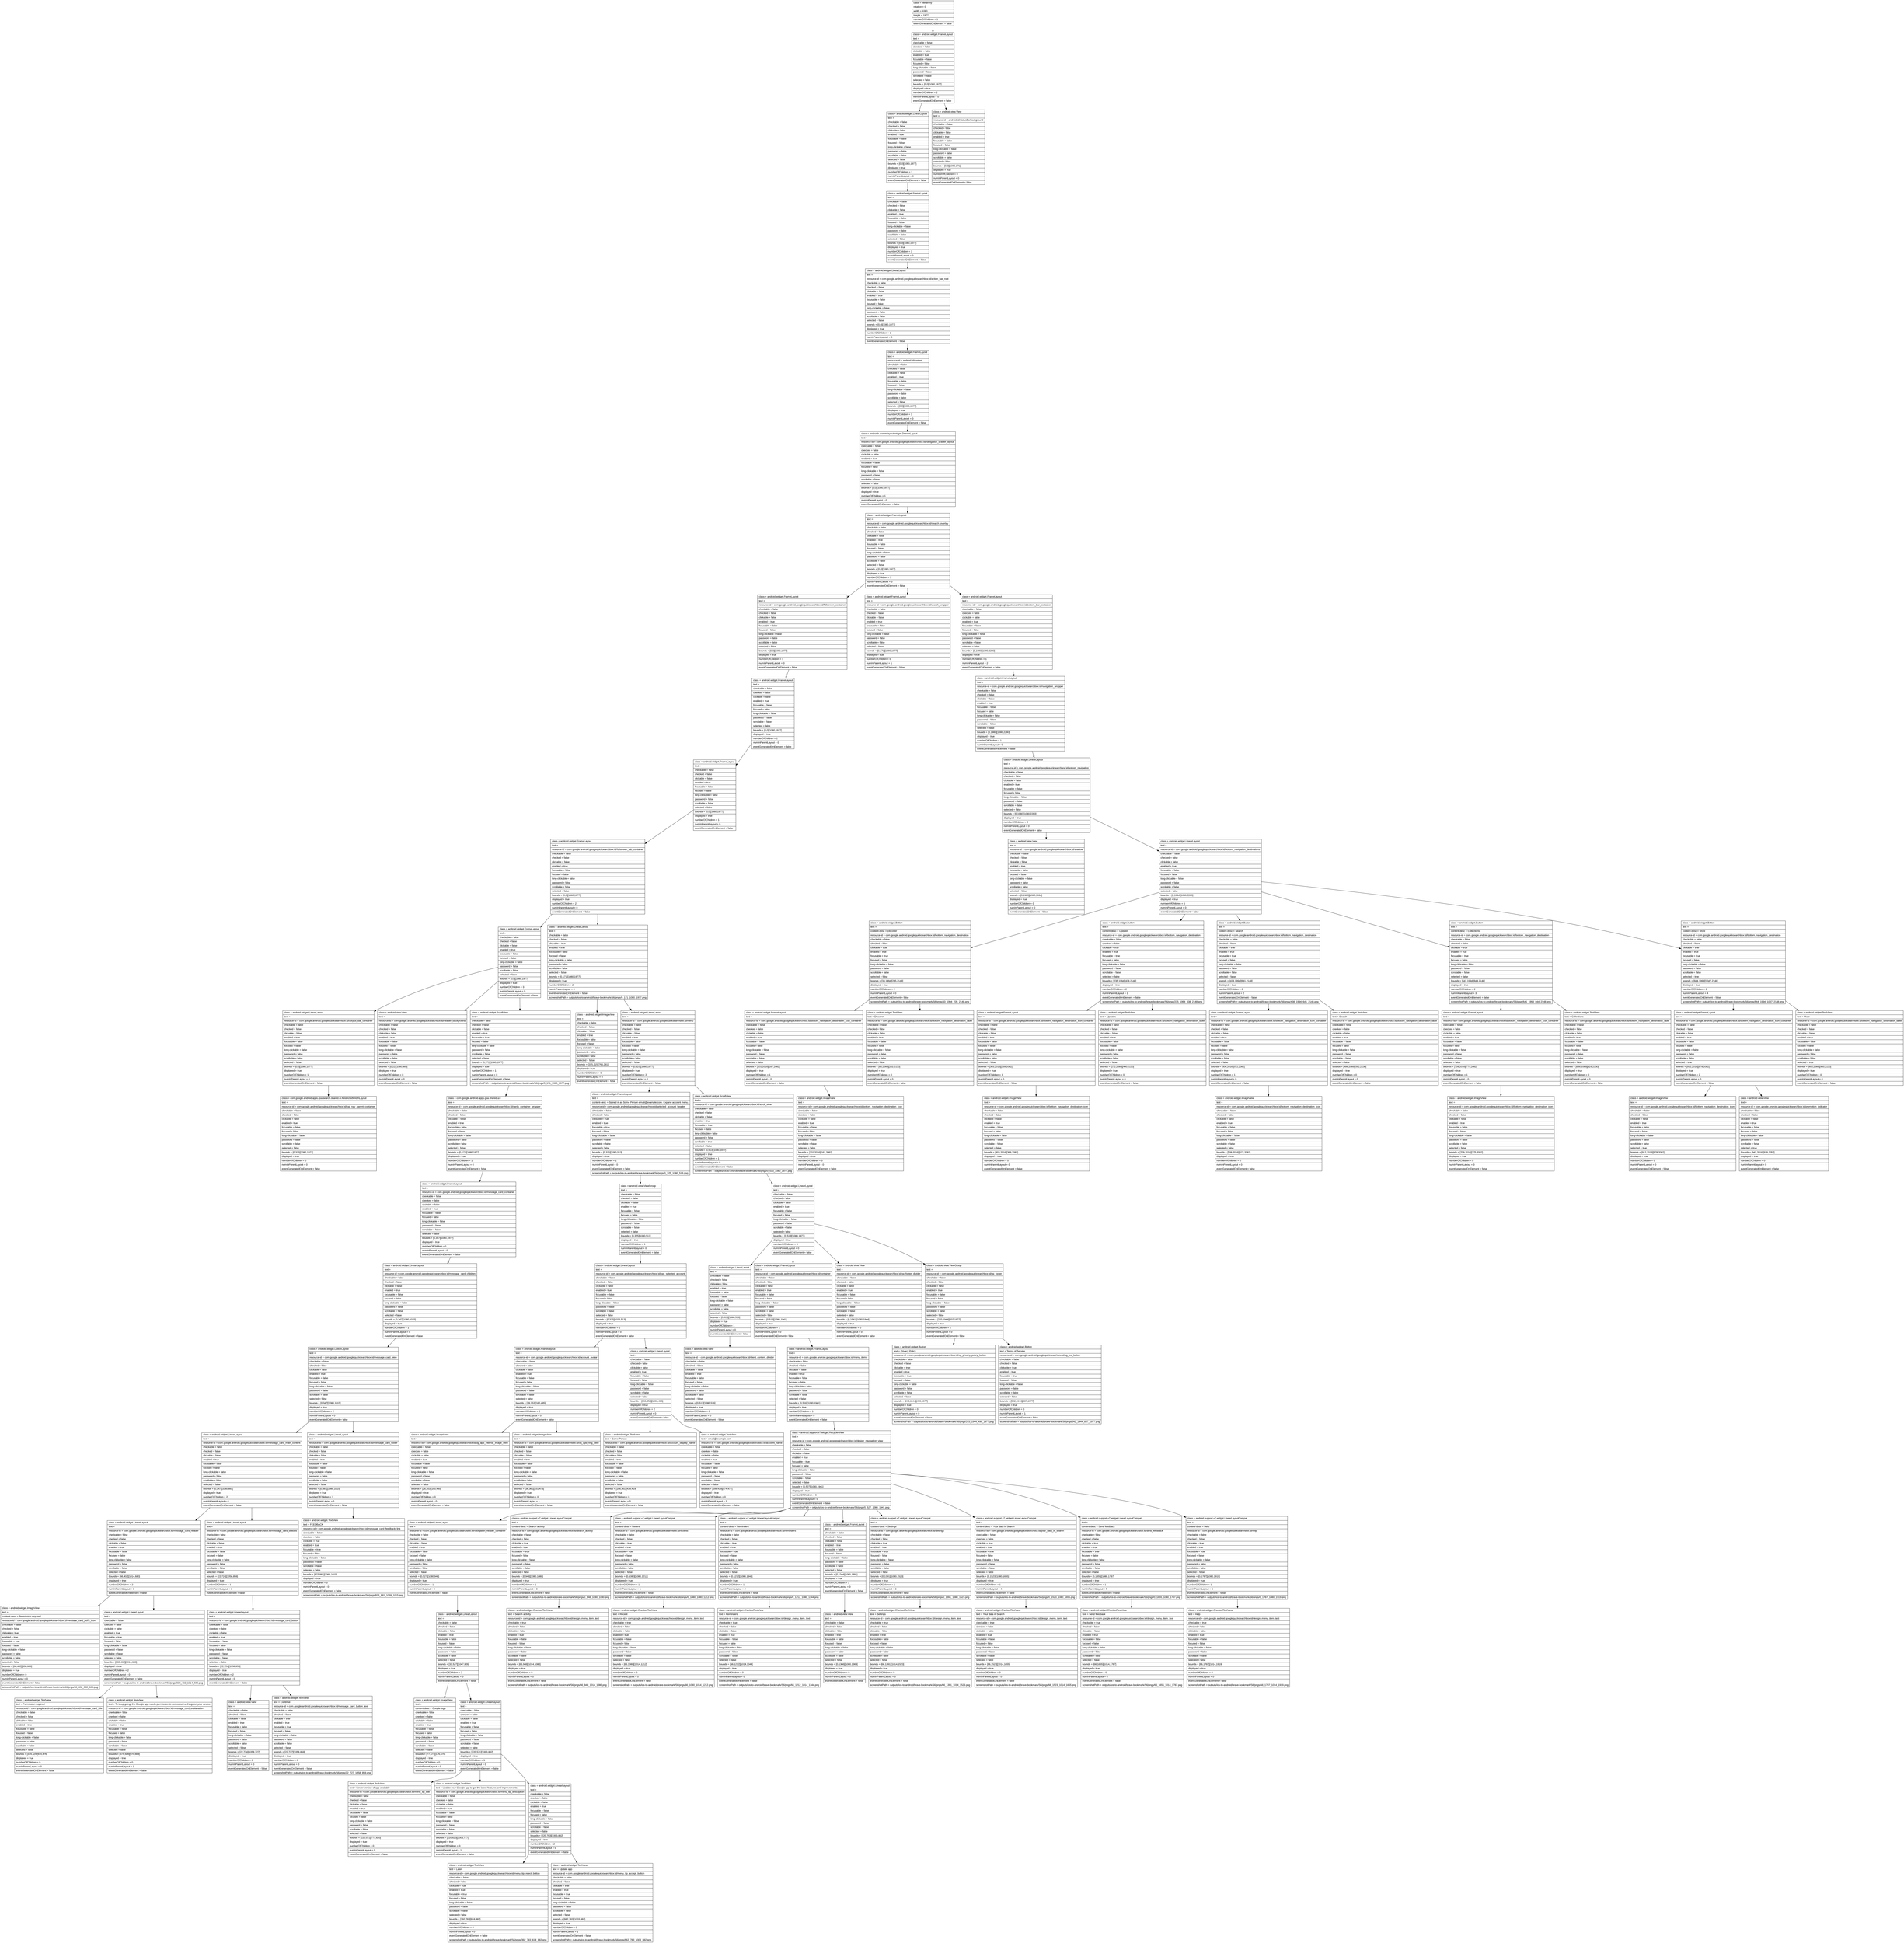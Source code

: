 digraph Layout {

	node [shape=record fontname=Arial];

	0	[label="{class = hierarchy\l|rotation = 0\l|width = 1080\l|height = 1977\l|numberOfChildren = 1\l|eventGeneratedOnElement = false \l}"]
	1	[label="{class = android.widget.FrameLayout\l|text = \l|checkable = false\l|checked = false\l|clickable = false\l|enabled = true\l|focusable = false\l|focused = false\l|long-clickable = false\l|password = false\l|scrollable = false\l|selected = false\l|bounds = [0,0][1080,1977]\l|displayed = true\l|numberOfChildren = 2\l|numInParentLayout = 0\l|eventGeneratedOnElement = false \l}"]
	2	[label="{class = android.widget.LinearLayout\l|text = \l|checkable = false\l|checked = false\l|clickable = false\l|enabled = true\l|focusable = false\l|focused = false\l|long-clickable = false\l|password = false\l|scrollable = false\l|selected = false\l|bounds = [0,0][1080,1977]\l|displayed = true\l|numberOfChildren = 1\l|numInParentLayout = 0\l|eventGeneratedOnElement = false \l}"]
	3	[label="{class = android.view.View\l|text = \l|resource-id = android:id/statusBarBackground\l|checkable = false\l|checked = false\l|clickable = false\l|enabled = true\l|focusable = false\l|focused = false\l|long-clickable = false\l|password = false\l|scrollable = false\l|selected = false\l|bounds = [0,0][1080,171]\l|displayed = true\l|numberOfChildren = 0\l|numInParentLayout = 0\l|eventGeneratedOnElement = false \l}"]
	4	[label="{class = android.widget.FrameLayout\l|text = \l|checkable = false\l|checked = false\l|clickable = false\l|enabled = true\l|focusable = false\l|focused = false\l|long-clickable = false\l|password = false\l|scrollable = false\l|selected = false\l|bounds = [0,0][1080,1977]\l|displayed = true\l|numberOfChildren = 1\l|numInParentLayout = 0\l|eventGeneratedOnElement = false \l}"]
	5	[label="{class = android.widget.LinearLayout\l|text = \l|resource-id = com.google.android.googlequicksearchbox:id/action_bar_root\l|checkable = false\l|checked = false\l|clickable = false\l|enabled = true\l|focusable = false\l|focused = false\l|long-clickable = false\l|password = false\l|scrollable = false\l|selected = false\l|bounds = [0,0][1080,1977]\l|displayed = true\l|numberOfChildren = 1\l|numInParentLayout = 0\l|eventGeneratedOnElement = false \l}"]
	6	[label="{class = android.widget.FrameLayout\l|text = \l|resource-id = android:id/content\l|checkable = false\l|checked = false\l|clickable = false\l|enabled = true\l|focusable = false\l|focused = false\l|long-clickable = false\l|password = false\l|scrollable = false\l|selected = false\l|bounds = [0,0][1080,1977]\l|displayed = true\l|numberOfChildren = 1\l|numInParentLayout = 0\l|eventGeneratedOnElement = false \l}"]
	7	[label="{class = androidx.drawerlayout.widget.DrawerLayout\l|text = \l|resource-id = com.google.android.googlequicksearchbox:id/navigation_drawer_layout\l|checkable = false\l|checked = false\l|clickable = false\l|enabled = true\l|focusable = false\l|focused = false\l|long-clickable = false\l|password = false\l|scrollable = false\l|selected = false\l|bounds = [0,0][1080,1977]\l|displayed = true\l|numberOfChildren = 1\l|numInParentLayout = 0\l|eventGeneratedOnElement = false \l}"]
	8	[label="{class = android.widget.FrameLayout\l|text = \l|resource-id = com.google.android.googlequicksearchbox:id/search_overlay\l|checkable = false\l|checked = false\l|clickable = false\l|enabled = true\l|focusable = false\l|focused = false\l|long-clickable = false\l|password = false\l|scrollable = false\l|selected = false\l|bounds = [0,0][1080,1977]\l|displayed = true\l|numberOfChildren = 3\l|numInParentLayout = 0\l|eventGeneratedOnElement = false \l}"]
	9	[label="{class = android.widget.FrameLayout\l|text = \l|resource-id = com.google.android.googlequicksearchbox:id/fullscreen_container\l|checkable = false\l|checked = false\l|clickable = false\l|enabled = true\l|focusable = false\l|focused = false\l|long-clickable = false\l|password = false\l|scrollable = false\l|selected = false\l|bounds = [0,0][1080,1977]\l|displayed = true\l|numberOfChildren = 1\l|numInParentLayout = 0\l|eventGeneratedOnElement = false \l}"]
	10	[label="{class = android.widget.FrameLayout\l|text = \l|resource-id = com.google.android.googlequicksearchbox:id/search_wrapper\l|checkable = false\l|checked = false\l|clickable = false\l|enabled = true\l|focusable = false\l|focused = false\l|long-clickable = false\l|password = false\l|scrollable = false\l|selected = false\l|bounds = [0,171][1080,1977]\l|displayed = true\l|numberOfChildren = 0\l|numInParentLayout = 1\l|eventGeneratedOnElement = false \l}"]
	11	[label="{class = android.widget.FrameLayout\l|text = \l|resource-id = com.google.android.googlequicksearchbox:id/bottom_bar_container\l|checkable = false\l|checked = false\l|clickable = false\l|enabled = true\l|focusable = false\l|focused = false\l|long-clickable = false\l|password = false\l|scrollable = false\l|selected = false\l|bounds = [0,1980][1080,2280]\l|displayed = true\l|numberOfChildren = 1\l|numInParentLayout = 2\l|eventGeneratedOnElement = false \l}"]
	12	[label="{class = android.widget.FrameLayout\l|text = \l|checkable = false\l|checked = false\l|clickable = false\l|enabled = true\l|focusable = false\l|focused = false\l|long-clickable = false\l|password = false\l|scrollable = false\l|selected = false\l|bounds = [0,0][1080,1977]\l|displayed = true\l|numberOfChildren = 1\l|numInParentLayout = 0\l|eventGeneratedOnElement = false \l}"]
	13	[label="{class = android.widget.FrameLayout\l|text = \l|resource-id = com.google.android.googlequicksearchbox:id/navigation_wrapper\l|checkable = false\l|checked = false\l|clickable = false\l|enabled = true\l|focusable = false\l|focused = false\l|long-clickable = false\l|password = false\l|scrollable = false\l|selected = false\l|bounds = [0,1980][1080,2280]\l|displayed = true\l|numberOfChildren = 1\l|numInParentLayout = 0\l|eventGeneratedOnElement = false \l}"]
	14	[label="{class = android.widget.FrameLayout\l|text = \l|checkable = false\l|checked = false\l|clickable = false\l|enabled = true\l|focusable = false\l|focused = false\l|long-clickable = false\l|password = false\l|scrollable = false\l|selected = false\l|bounds = [0,0][1080,1977]\l|displayed = true\l|numberOfChildren = 1\l|numInParentLayout = 0\l|eventGeneratedOnElement = false \l}"]
	15	[label="{class = android.widget.LinearLayout\l|text = \l|resource-id = com.google.android.googlequicksearchbox:id/bottom_navigation\l|checkable = false\l|checked = false\l|clickable = false\l|enabled = true\l|focusable = false\l|focused = false\l|long-clickable = false\l|password = false\l|scrollable = false\l|selected = false\l|bounds = [0,1980][1080,2280]\l|displayed = true\l|numberOfChildren = 2\l|numInParentLayout = 0\l|eventGeneratedOnElement = false \l}"]
	16	[label="{class = android.widget.FrameLayout\l|text = \l|resource-id = com.google.android.googlequicksearchbox:id/fullscreen_tab_container\l|checkable = false\l|checked = false\l|clickable = false\l|enabled = true\l|focusable = false\l|focused = false\l|long-clickable = false\l|password = false\l|scrollable = false\l|selected = false\l|bounds = [0,0][1080,1977]\l|displayed = true\l|numberOfChildren = 2\l|numInParentLayout = 0\l|eventGeneratedOnElement = false \l}"]
	17	[label="{class = android.view.View\l|text = \l|resource-id = com.google.android.googlequicksearchbox:id/shadow\l|checkable = false\l|checked = false\l|clickable = false\l|enabled = true\l|focusable = false\l|focused = false\l|long-clickable = false\l|password = false\l|scrollable = false\l|selected = false\l|bounds = [0,1980][1080,1994]\l|displayed = true\l|numberOfChildren = 0\l|numInParentLayout = 0\l|eventGeneratedOnElement = false \l}"]
	18	[label="{class = android.widget.LinearLayout\l|text = \l|resource-id = com.google.android.googlequicksearchbox:id/bottom_navigation_destinations\l|checkable = false\l|checked = false\l|clickable = false\l|enabled = true\l|focusable = false\l|focused = false\l|long-clickable = false\l|password = false\l|scrollable = false\l|selected = false\l|bounds = [0,1994][1080,2280]\l|displayed = true\l|numberOfChildren = 5\l|numInParentLayout = 0\l|eventGeneratedOnElement = false \l}"]
	19	[label="{class = android.widget.FrameLayout\l|text = \l|checkable = false\l|checked = false\l|clickable = false\l|enabled = true\l|focusable = false\l|focused = false\l|long-clickable = false\l|password = false\l|scrollable = false\l|selected = false\l|bounds = [0,0][1080,1977]\l|displayed = true\l|numberOfChildren = 3\l|numInParentLayout = 0\l|eventGeneratedOnElement = false \l}"]
	20	[label="{class = android.widget.LinearLayout\l|text = \l|checkable = false\l|checked = false\l|clickable = true\l|enabled = true\l|focusable = false\l|focused = false\l|long-clickable = false\l|password = false\l|scrollable = false\l|selected = false\l|bounds = [0,171][1080,1977]\l|displayed = true\l|numberOfChildren = 2\l|numInParentLayout = 0\l|eventGeneratedOnElement = false \l|screenshotPath = outputs/ios-to-android/brave-bookmark/S6/pngs/0_171_1080_1977.png\l}"]
	21	[label="{class = android.widget.Button\l|text = \l|content-desc = Discover\l|resource-id = com.google.android.googlequicksearchbox:id/bottom_navigation_destination\l|checkable = false\l|checked = false\l|clickable = true\l|enabled = true\l|focusable = true\l|focused = false\l|long-clickable = false\l|password = false\l|scrollable = false\l|selected = false\l|bounds = [33,1994][235,2148]\l|displayed = true\l|numberOfChildren = 2\l|numInParentLayout = 0\l|eventGeneratedOnElement = false \l|screenshotPath = outputs/ios-to-android/brave-bookmark/S6/pngs/33_1994_235_2148.png\l}"]
	22	[label="{class = android.widget.Button\l|text = \l|content-desc = Updates\l|resource-id = com.google.android.googlequicksearchbox:id/bottom_navigation_destination\l|checkable = false\l|checked = false\l|clickable = true\l|enabled = true\l|focusable = true\l|focused = false\l|long-clickable = false\l|password = false\l|scrollable = false\l|selected = false\l|bounds = [235,1994][438,2148]\l|displayed = true\l|numberOfChildren = 2\l|numInParentLayout = 1\l|eventGeneratedOnElement = false \l|screenshotPath = outputs/ios-to-android/brave-bookmark/S6/pngs/235_1994_438_2148.png\l}"]
	23	[label="{class = android.widget.Button\l|text = \l|content-desc = Search\l|resource-id = com.google.android.googlequicksearchbox:id/bottom_navigation_destination\l|checkable = false\l|checked = false\l|clickable = true\l|enabled = true\l|focusable = true\l|focused = false\l|long-clickable = false\l|password = false\l|scrollable = false\l|selected = false\l|bounds = [438,1994][641,2148]\l|displayed = true\l|numberOfChildren = 2\l|numInParentLayout = 2\l|eventGeneratedOnElement = false \l|screenshotPath = outputs/ios-to-android/brave-bookmark/S6/pngs/438_1994_641_2148.png\l}"]
	24	[label="{class = android.widget.Button\l|text = \l|content-desc = Collections\l|resource-id = com.google.android.googlequicksearchbox:id/bottom_navigation_destination\l|checkable = false\l|checked = false\l|clickable = true\l|enabled = true\l|focusable = true\l|focused = false\l|long-clickable = false\l|password = false\l|scrollable = false\l|selected = false\l|bounds = [641,1994][844,2148]\l|displayed = true\l|numberOfChildren = 2\l|numInParentLayout = 3\l|eventGeneratedOnElement = false \l|screenshotPath = outputs/ios-to-android/brave-bookmark/S6/pngs/641_1994_844_2148.png\l}"]
	25	[label="{class = android.widget.Button\l|text = \l|content-desc = More\l|resource-id = com.google.android.googlequicksearchbox:id/bottom_navigation_destination\l|checkable = false\l|checked = false\l|clickable = true\l|enabled = true\l|focusable = true\l|focused = false\l|long-clickable = false\l|password = false\l|scrollable = false\l|selected = true\l|bounds = [844,1994][1047,2148]\l|displayed = true\l|numberOfChildren = 2\l|numInParentLayout = 4\l|eventGeneratedOnElement = false \l|screenshotPath = outputs/ios-to-android/brave-bookmark/S6/pngs/844_1994_1047_2148.png\l}"]
	26	[label="{class = android.widget.LinearLayout\l|text = \l|resource-id = com.google.android.googlequicksearchbox:id/corpus_bar_container\l|checkable = false\l|checked = false\l|clickable = false\l|enabled = true\l|focusable = false\l|focused = false\l|long-clickable = false\l|password = false\l|scrollable = false\l|selected = false\l|bounds = [0,0][1080,1977]\l|displayed = true\l|numberOfChildren = 1\l|numInParentLayout = 0\l|eventGeneratedOnElement = false \l}"]
	27	[label="{class = android.view.View\l|text = \l|resource-id = com.google.android.googlequicksearchbox:id/header_background\l|checkable = false\l|checked = false\l|clickable = false\l|enabled = true\l|focusable = false\l|focused = false\l|long-clickable = false\l|password = false\l|scrollable = false\l|selected = false\l|bounds = [0,22][1080,369]\l|displayed = true\l|numberOfChildren = 0\l|numInParentLayout = 0\l|eventGeneratedOnElement = false \l}"]
	28	[label="{class = android.widget.ScrollView\l|text = \l|checkable = false\l|checked = false\l|clickable = false\l|enabled = true\l|focusable = true\l|focused = false\l|long-clickable = false\l|password = false\l|scrollable = false\l|selected = false\l|bounds = [0,171][1080,1977]\l|displayed = true\l|numberOfChildren = 1\l|numInParentLayout = 0\l|eventGeneratedOnElement = false \l|screenshotPath = outputs/ios-to-android/brave-bookmark/S6/pngs/0_171_1080_1977.png\l}"]
	29	[label="{class = android.widget.ImageView\l|text = \l|checkable = false\l|checked = false\l|clickable = false\l|enabled = true\l|focusable = false\l|focused = false\l|long-clickable = false\l|password = false\l|scrollable = false\l|selected = false\l|bounds = [315,215][765,281]\l|displayed = true\l|numberOfChildren = 0\l|numInParentLayout = 0\l|eventGeneratedOnElement = false \l}"]
	30	[label="{class = android.widget.LinearLayout\l|text = \l|resource-id = com.google.android.googlequicksearchbox:id/menu\l|checkable = false\l|checked = false\l|clickable = false\l|enabled = true\l|focusable = false\l|focused = false\l|long-clickable = false\l|password = false\l|scrollable = false\l|selected = false\l|bounds = [0,325][1080,1977]\l|displayed = true\l|numberOfChildren = 2\l|numInParentLayout = 0\l|eventGeneratedOnElement = false \l}"]
	31	[label="{class = android.widget.FrameLayout\l|text = \l|resource-id = com.google.android.googlequicksearchbox:id/bottom_navigation_destination_icon_container\l|checkable = false\l|checked = false\l|clickable = false\l|enabled = true\l|focusable = false\l|focused = false\l|long-clickable = false\l|password = false\l|scrollable = false\l|selected = false\l|bounds = [101,2016][167,2082]\l|displayed = true\l|numberOfChildren = 1\l|numInParentLayout = 0\l|eventGeneratedOnElement = false \l}"]
	32	[label="{class = android.widget.TextView\l|text = Discover\l|resource-id = com.google.android.googlequicksearchbox:id/bottom_navigation_destination_label\l|checkable = false\l|checked = false\l|clickable = false\l|enabled = true\l|focusable = false\l|focused = false\l|long-clickable = false\l|password = false\l|scrollable = false\l|selected = false\l|bounds = [66,2089][202,2130]\l|displayed = true\l|numberOfChildren = 0\l|numInParentLayout = 0\l|eventGeneratedOnElement = false \l}"]
	33	[label="{class = android.widget.FrameLayout\l|text = \l|resource-id = com.google.android.googlequicksearchbox:id/bottom_navigation_destination_icon_container\l|checkable = false\l|checked = false\l|clickable = false\l|enabled = true\l|focusable = false\l|focused = false\l|long-clickable = false\l|password = false\l|scrollable = false\l|selected = false\l|bounds = [303,2016][369,2082]\l|displayed = true\l|numberOfChildren = 1\l|numInParentLayout = 0\l|eventGeneratedOnElement = false \l}"]
	34	[label="{class = android.widget.TextView\l|text = Updates\l|resource-id = com.google.android.googlequicksearchbox:id/bottom_navigation_destination_label\l|checkable = false\l|checked = false\l|clickable = false\l|enabled = true\l|focusable = false\l|focused = false\l|long-clickable = false\l|password = false\l|scrollable = false\l|selected = false\l|bounds = [272,2089][400,2130]\l|displayed = true\l|numberOfChildren = 0\l|numInParentLayout = 0\l|eventGeneratedOnElement = false \l}"]
	35	[label="{class = android.widget.FrameLayout\l|text = \l|resource-id = com.google.android.googlequicksearchbox:id/bottom_navigation_destination_icon_container\l|checkable = false\l|checked = false\l|clickable = false\l|enabled = true\l|focusable = false\l|focused = false\l|long-clickable = false\l|password = false\l|scrollable = false\l|selected = false\l|bounds = [506,2016][572,2082]\l|displayed = true\l|numberOfChildren = 1\l|numInParentLayout = 0\l|eventGeneratedOnElement = false \l}"]
	36	[label="{class = android.widget.TextView\l|text = Search\l|resource-id = com.google.android.googlequicksearchbox:id/bottom_navigation_destination_label\l|checkable = false\l|checked = false\l|clickable = false\l|enabled = true\l|focusable = false\l|focused = false\l|long-clickable = false\l|password = false\l|scrollable = false\l|selected = false\l|bounds = [486,2089][592,2130]\l|displayed = true\l|numberOfChildren = 0\l|numInParentLayout = 0\l|eventGeneratedOnElement = false \l}"]
	37	[label="{class = android.widget.FrameLayout\l|text = \l|resource-id = com.google.android.googlequicksearchbox:id/bottom_navigation_destination_icon_container\l|checkable = false\l|checked = false\l|clickable = false\l|enabled = true\l|focusable = false\l|focused = false\l|long-clickable = false\l|password = false\l|scrollable = false\l|selected = false\l|bounds = [709,2016][775,2082]\l|displayed = true\l|numberOfChildren = 1\l|numInParentLayout = 0\l|eventGeneratedOnElement = false \l}"]
	38	[label="{class = android.widget.TextView\l|text = Collections\l|resource-id = com.google.android.googlequicksearchbox:id/bottom_navigation_destination_label\l|checkable = false\l|checked = false\l|clickable = false\l|enabled = true\l|focusable = false\l|focused = false\l|long-clickable = false\l|password = false\l|scrollable = false\l|selected = false\l|bounds = [656,2089][829,2130]\l|displayed = true\l|numberOfChildren = 0\l|numInParentLayout = 0\l|eventGeneratedOnElement = false \l}"]
	39	[label="{class = android.widget.FrameLayout\l|text = \l|resource-id = com.google.android.googlequicksearchbox:id/bottom_navigation_destination_icon_container\l|checkable = false\l|checked = false\l|clickable = false\l|enabled = true\l|focusable = false\l|focused = false\l|long-clickable = false\l|password = false\l|scrollable = false\l|selected = true\l|bounds = [912,2016][978,2082]\l|displayed = true\l|numberOfChildren = 2\l|numInParentLayout = 0\l|eventGeneratedOnElement = false \l}"]
	40	[label="{class = android.widget.TextView\l|text = More\l|resource-id = com.google.android.googlequicksearchbox:id/bottom_navigation_destination_label\l|checkable = false\l|checked = false\l|clickable = false\l|enabled = true\l|focusable = false\l|focused = false\l|long-clickable = false\l|password = false\l|scrollable = false\l|selected = true\l|bounds = [905,2089][985,2130]\l|displayed = true\l|numberOfChildren = 0\l|numInParentLayout = 0\l|eventGeneratedOnElement = false \l}"]
	41	[label="{class = com.google.android.apps.gsa.search.shared.ui.RestrictedWidthLayout\l|text = \l|resource-id = com.google.android.googlequicksearchbox:id/top_nav_parent_container\l|checkable = false\l|checked = false\l|clickable = false\l|enabled = true\l|focusable = false\l|focused = false\l|long-clickable = false\l|password = false\l|scrollable = false\l|selected = false\l|bounds = [0,325][1080,1977]\l|displayed = true\l|numberOfChildren = 0\l|numInParentLayout = 0\l|eventGeneratedOnElement = false \l}"]
	42	[label="{class = com.google.android.apps.gsa.shared.ui.i\l|text = \l|resource-id = com.google.android.googlequicksearchbox:id/cards_container_wrapper\l|checkable = false\l|checked = false\l|clickable = false\l|enabled = true\l|focusable = false\l|focused = false\l|long-clickable = false\l|password = false\l|scrollable = false\l|selected = false\l|bounds = [0,171][1080,1977]\l|displayed = true\l|numberOfChildren = 1\l|numInParentLayout = 0\l|eventGeneratedOnElement = false \l}"]
	43	[label="{class = android.widget.FrameLayout\l|text = \l|content-desc = Signed in as Some Person email@example.com. Expand account menu.\l|resource-id = com.google.android.googlequicksearchbox:id/selected_account_header\l|checkable = false\l|checked = false\l|clickable = true\l|enabled = true\l|focusable = true\l|focused = false\l|long-clickable = false\l|password = false\l|scrollable = false\l|selected = false\l|bounds = [0,325][1080,513]\l|displayed = true\l|numberOfChildren = 1\l|numInParentLayout = 0\l|eventGeneratedOnElement = false \l|screenshotPath = outputs/ios-to-android/brave-bookmark/S6/pngs/0_325_1080_513.png\l}"]
	44	[label="{class = android.widget.ScrollView\l|text = \l|resource-id = com.google.android.googlequicksearchbox:id/scroll_view\l|checkable = false\l|checked = false\l|clickable = false\l|enabled = true\l|focusable = true\l|focused = false\l|long-clickable = false\l|password = false\l|scrollable = true\l|selected = false\l|bounds = [0,513][1080,1977]\l|displayed = true\l|numberOfChildren = 1\l|numInParentLayout = 0\l|eventGeneratedOnElement = false \l|screenshotPath = outputs/ios-to-android/brave-bookmark/S6/pngs/0_513_1080_1977.png\l}"]
	45	[label="{class = android.widget.ImageView\l|text = \l|resource-id = com.google.android.googlequicksearchbox:id/bottom_navigation_destination_icon\l|checkable = false\l|checked = false\l|clickable = false\l|enabled = true\l|focusable = false\l|focused = false\l|long-clickable = false\l|password = false\l|scrollable = false\l|selected = false\l|bounds = [101,2016][167,2082]\l|displayed = true\l|numberOfChildren = 0\l|numInParentLayout = 0\l|eventGeneratedOnElement = false \l}"]
	46	[label="{class = android.widget.ImageView\l|text = \l|resource-id = com.google.android.googlequicksearchbox:id/bottom_navigation_destination_icon\l|checkable = false\l|checked = false\l|clickable = false\l|enabled = true\l|focusable = false\l|focused = false\l|long-clickable = false\l|password = false\l|scrollable = false\l|selected = false\l|bounds = [303,2016][369,2082]\l|displayed = true\l|numberOfChildren = 0\l|numInParentLayout = 0\l|eventGeneratedOnElement = false \l}"]
	47	[label="{class = android.widget.ImageView\l|text = \l|resource-id = com.google.android.googlequicksearchbox:id/bottom_navigation_destination_icon\l|checkable = false\l|checked = false\l|clickable = false\l|enabled = true\l|focusable = false\l|focused = false\l|long-clickable = false\l|password = false\l|scrollable = false\l|selected = false\l|bounds = [506,2016][572,2082]\l|displayed = true\l|numberOfChildren = 0\l|numInParentLayout = 0\l|eventGeneratedOnElement = false \l}"]
	48	[label="{class = android.widget.ImageView\l|text = \l|resource-id = com.google.android.googlequicksearchbox:id/bottom_navigation_destination_icon\l|checkable = false\l|checked = false\l|clickable = false\l|enabled = true\l|focusable = false\l|focused = false\l|long-clickable = false\l|password = false\l|scrollable = false\l|selected = false\l|bounds = [709,2016][775,2082]\l|displayed = true\l|numberOfChildren = 0\l|numInParentLayout = 0\l|eventGeneratedOnElement = false \l}"]
	49	[label="{class = android.widget.ImageView\l|text = \l|resource-id = com.google.android.googlequicksearchbox:id/bottom_navigation_destination_icon\l|checkable = false\l|checked = false\l|clickable = false\l|enabled = true\l|focusable = false\l|focused = false\l|long-clickable = false\l|password = false\l|scrollable = false\l|selected = true\l|bounds = [912,2016][978,2082]\l|displayed = true\l|numberOfChildren = 0\l|numInParentLayout = 0\l|eventGeneratedOnElement = false \l}"]
	50	[label="{class = android.view.View\l|text = \l|resource-id = com.google.android.googlequicksearchbox:id/promotion_indicator\l|checkable = false\l|checked = false\l|clickable = false\l|enabled = true\l|focusable = false\l|focused = false\l|long-clickable = false\l|password = false\l|scrollable = false\l|selected = true\l|bounds = [942,2016][978,2052]\l|displayed = true\l|numberOfChildren = 0\l|numInParentLayout = 0\l|eventGeneratedOnElement = false \l}"]
	51	[label="{class = android.widget.FrameLayout\l|text = \l|resource-id = com.google.android.googlequicksearchbox:id/message_card_container\l|checkable = false\l|checked = false\l|clickable = false\l|enabled = true\l|focusable = false\l|focused = false\l|long-clickable = false\l|password = false\l|scrollable = false\l|selected = false\l|bounds = [0,347][1080,1977]\l|displayed = true\l|numberOfChildren = 1\l|numInParentLayout = 0\l|eventGeneratedOnElement = false \l}"]
	52	[label="{class = android.view.ViewGroup\l|text = \l|checkable = false\l|checked = false\l|clickable = false\l|enabled = true\l|focusable = false\l|focused = false\l|long-clickable = false\l|password = false\l|scrollable = false\l|selected = false\l|bounds = [0,325][1080,513]\l|displayed = true\l|numberOfChildren = 1\l|numInParentLayout = 0\l|eventGeneratedOnElement = false \l}"]
	53	[label="{class = android.widget.LinearLayout\l|text = \l|checkable = false\l|checked = false\l|clickable = false\l|enabled = true\l|focusable = false\l|focused = false\l|long-clickable = false\l|password = false\l|scrollable = false\l|selected = false\l|bounds = [0,513][1080,1977]\l|displayed = true\l|numberOfChildren = 4\l|numInParentLayout = 0\l|eventGeneratedOnElement = false \l}"]
	54	[label="{class = android.widget.LinearLayout\l|text = \l|resource-id = com.google.android.googlequicksearchbox:id/message_card_children\l|checkable = false\l|checked = false\l|clickable = false\l|enabled = true\l|focusable = false\l|focused = false\l|long-clickable = false\l|password = false\l|scrollable = false\l|selected = false\l|bounds = [0,347][1080,1015]\l|displayed = true\l|numberOfChildren = 1\l|numInParentLayout = 0\l|eventGeneratedOnElement = false \l}"]
	55	[label="{class = android.widget.LinearLayout\l|text = \l|resource-id = com.google.android.googlequicksearchbox:id/has_selected_account\l|checkable = false\l|checked = false\l|clickable = false\l|enabled = true\l|focusable = false\l|focused = false\l|long-clickable = false\l|password = false\l|scrollable = false\l|selected = false\l|bounds = [0,325][1036,513]\l|displayed = true\l|numberOfChildren = 2\l|numInParentLayout = 0\l|eventGeneratedOnElement = false \l}"]
	56	[label="{class = android.widget.LinearLayout\l|text = \l|checkable = false\l|checked = false\l|clickable = false\l|enabled = true\l|focusable = false\l|focused = false\l|long-clickable = false\l|password = false\l|scrollable = false\l|selected = false\l|bounds = [0,513][1080,516]\l|displayed = true\l|numberOfChildren = 1\l|numInParentLayout = 0\l|eventGeneratedOnElement = false \l}"]
	57	[label="{class = android.widget.FrameLayout\l|text = \l|resource-id = com.google.android.googlequicksearchbox:id/container\l|checkable = false\l|checked = false\l|clickable = false\l|enabled = true\l|focusable = false\l|focused = false\l|long-clickable = false\l|password = false\l|scrollable = false\l|selected = false\l|bounds = [0,516][1080,1941]\l|displayed = true\l|numberOfChildren = 1\l|numInParentLayout = 0\l|eventGeneratedOnElement = false \l}"]
	58	[label="{class = android.view.View\l|text = \l|resource-id = com.google.android.googlequicksearchbox:id/og_footer_divider\l|checkable = false\l|checked = false\l|clickable = false\l|enabled = true\l|focusable = false\l|focused = false\l|long-clickable = false\l|password = false\l|scrollable = false\l|selected = false\l|bounds = [0,1941][1080,1944]\l|displayed = true\l|numberOfChildren = 0\l|numInParentLayout = 0\l|eventGeneratedOnElement = false \l}"]
	59	[label="{class = android.view.ViewGroup\l|text = \l|resource-id = com.google.android.googlequicksearchbox:id/og_footer\l|checkable = false\l|checked = false\l|clickable = false\l|enabled = true\l|focusable = false\l|focused = false\l|long-clickable = false\l|password = false\l|scrollable = false\l|selected = false\l|bounds = [243,1944][837,1977]\l|displayed = true\l|numberOfChildren = 2\l|numInParentLayout = 0\l|eventGeneratedOnElement = false \l}"]
	60	[label="{class = android.widget.LinearLayout\l|text = \l|resource-id = com.google.android.googlequicksearchbox:id/message_card_view\l|checkable = false\l|checked = false\l|clickable = false\l|enabled = true\l|focusable = false\l|focused = false\l|long-clickable = false\l|password = false\l|scrollable = false\l|selected = false\l|bounds = [0,347][1080,1015]\l|displayed = true\l|numberOfChildren = 2\l|numInParentLayout = 0\l|eventGeneratedOnElement = false \l}"]
	61	[label="{class = android.widget.FrameLayout\l|text = \l|resource-id = com.google.android.googlequicksearchbox:id/account_avatar\l|checkable = false\l|checked = false\l|clickable = false\l|enabled = true\l|focusable = false\l|focused = false\l|long-clickable = false\l|password = false\l|scrollable = false\l|selected = false\l|bounds = [28,353][160,485]\l|displayed = true\l|numberOfChildren = 2\l|numInParentLayout = 0\l|eventGeneratedOnElement = false \l}"]
	62	[label="{class = android.widget.LinearLayout\l|text = \l|checkable = false\l|checked = false\l|clickable = false\l|enabled = true\l|focusable = false\l|focused = false\l|long-clickable = false\l|password = false\l|scrollable = false\l|selected = false\l|bounds = [166,353][1036,485]\l|displayed = true\l|numberOfChildren = 2\l|numInParentLayout = 0\l|eventGeneratedOnElement = false \l}"]
	63	[label="{class = android.view.View\l|text = \l|resource-id = com.google.android.googlequicksearchbox:id/client_content_divider\l|checkable = false\l|checked = false\l|clickable = false\l|enabled = true\l|focusable = false\l|focused = false\l|long-clickable = false\l|password = false\l|scrollable = false\l|selected = false\l|bounds = [0,513][1080,516]\l|displayed = true\l|numberOfChildren = 0\l|numInParentLayout = 0\l|eventGeneratedOnElement = false \l}"]
	64	[label="{class = android.widget.FrameLayout\l|text = \l|resource-id = com.google.android.googlequicksearchbox:id/menu_items\l|checkable = false\l|checked = false\l|clickable = false\l|enabled = true\l|focusable = false\l|focused = false\l|long-clickable = false\l|password = false\l|scrollable = false\l|selected = false\l|bounds = [0,516][1080,1941]\l|displayed = true\l|numberOfChildren = 1\l|numInParentLayout = 0\l|eventGeneratedOnElement = false \l}"]
	65	[label="{class = android.widget.Button\l|text = Privacy Policy\l|resource-id = com.google.android.googlequicksearchbox:id/og_privacy_policy_button\l|checkable = false\l|checked = false\l|clickable = true\l|enabled = true\l|focusable = true\l|focused = false\l|long-clickable = false\l|password = false\l|scrollable = false\l|selected = false\l|bounds = [243,1944][490,1977]\l|displayed = true\l|numberOfChildren = 0\l|numInParentLayout = 0\l|eventGeneratedOnElement = false \l|screenshotPath = outputs/ios-to-android/brave-bookmark/S6/pngs/243_1944_490_1977.png\l}"]
	66	[label="{class = android.widget.Button\l|text = Terms of Service\l|resource-id = com.google.android.googlequicksearchbox:id/og_tos_button\l|checkable = false\l|checked = false\l|clickable = true\l|enabled = true\l|focusable = true\l|focused = false\l|long-clickable = false\l|password = false\l|scrollable = false\l|selected = false\l|bounds = [542,1944][837,1977]\l|displayed = true\l|numberOfChildren = 0\l|numInParentLayout = 1\l|eventGeneratedOnElement = false \l|screenshotPath = outputs/ios-to-android/brave-bookmark/S6/pngs/542_1944_837_1977.png\l}"]
	67	[label="{class = android.widget.LinearLayout\l|text = \l|resource-id = com.google.android.googlequicksearchbox:id/message_card_main_content\l|checkable = false\l|checked = false\l|clickable = false\l|enabled = true\l|focusable = false\l|focused = false\l|long-clickable = false\l|password = false\l|scrollable = false\l|selected = false\l|bounds = [0,347][1080,881]\l|displayed = true\l|numberOfChildren = 2\l|numInParentLayout = 0\l|eventGeneratedOnElement = false \l}"]
	68	[label="{class = android.widget.LinearLayout\l|text = \l|resource-id = com.google.android.googlequicksearchbox:id/message_card_footer\l|checkable = false\l|checked = false\l|clickable = false\l|enabled = true\l|focusable = false\l|focused = false\l|long-clickable = false\l|password = false\l|scrollable = false\l|selected = false\l|bounds = [0,881][1080,1015]\l|displayed = true\l|numberOfChildren = 1\l|numInParentLayout = 1\l|eventGeneratedOnElement = false \l}"]
	69	[label="{class = android.widget.ImageView\l|text = \l|resource-id = com.google.android.googlequicksearchbox:id/og_apd_internal_image_view\l|checkable = false\l|checked = false\l|clickable = false\l|enabled = true\l|focusable = false\l|focused = false\l|long-clickable = false\l|password = false\l|scrollable = false\l|selected = false\l|bounds = [28,353][160,485]\l|displayed = true\l|numberOfChildren = 0\l|numInParentLayout = 0\l|eventGeneratedOnElement = false \l}"]
	70	[label="{class = android.widget.ImageView\l|text = \l|resource-id = com.google.android.googlequicksearchbox:id/og_apd_ring_view\l|checkable = false\l|checked = false\l|clickable = false\l|enabled = true\l|focusable = false\l|focused = false\l|long-clickable = false\l|password = false\l|scrollable = false\l|selected = false\l|bounds = [36,361][151,476]\l|displayed = true\l|numberOfChildren = 0\l|numInParentLayout = 1\l|eventGeneratedOnElement = false \l}"]
	71	[label="{class = android.widget.TextView\l|text = Some Person\l|resource-id = com.google.android.googlequicksearchbox:id/account_display_name\l|checkable = false\l|checked = false\l|clickable = false\l|enabled = true\l|focusable = false\l|focused = false\l|long-clickable = false\l|password = false\l|scrollable = false\l|selected = false\l|bounds = [166,361][439,419]\l|displayed = true\l|numberOfChildren = 0\l|numInParentLayout = 0\l|eventGeneratedOnElement = false \l}"]
	72	[label="{class = android.widget.TextView\l|text = email@example.com\l|resource-id = com.google.android.googlequicksearchbox:id/account_name\l|checkable = false\l|checked = false\l|clickable = false\l|enabled = true\l|focusable = false\l|focused = false\l|long-clickable = false\l|password = false\l|scrollable = false\l|selected = false\l|bounds = [166,419][574,477]\l|displayed = true\l|numberOfChildren = 0\l|numInParentLayout = 1\l|eventGeneratedOnElement = false \l}"]
	73	[label="{class = android.support.v7.widget.RecyclerView\l|text = \l|resource-id = com.google.android.googlequicksearchbox:id/design_navigation_view\l|checkable = false\l|checked = false\l|clickable = false\l|enabled = true\l|focusable = true\l|focused = false\l|long-clickable = false\l|password = false\l|scrollable = false\l|selected = false\l|bounds = [0,527][1080,1941]\l|displayed = true\l|numberOfChildren = 9\l|numInParentLayout = 0\l|eventGeneratedOnElement = false \l|screenshotPath = outputs/ios-to-android/brave-bookmark/S6/pngs/0_527_1080_1941.png\l}"]
	74	[label="{class = android.widget.LinearLayout\l|text = \l|resource-id = com.google.android.googlequicksearchbox:id/message_card_header\l|checkable = false\l|checked = false\l|clickable = false\l|enabled = true\l|focusable = false\l|focused = false\l|long-clickable = false\l|password = false\l|scrollable = false\l|selected = false\l|bounds = [66,402][1014,680]\l|displayed = true\l|numberOfChildren = 2\l|numInParentLayout = 0\l|eventGeneratedOnElement = false \l}"]
	75	[label="{class = android.widget.LinearLayout\l|text = \l|resource-id = com.google.android.googlequicksearchbox:id/message_card_buttons\l|checkable = false\l|checked = false\l|clickable = false\l|enabled = true\l|focusable = false\l|focused = false\l|long-clickable = false\l|password = false\l|scrollable = false\l|selected = false\l|bounds = [22,724][1058,859]\l|displayed = true\l|numberOfChildren = 1\l|numInParentLayout = 1\l|eventGeneratedOnElement = false \l}"]
	76	[label="{class = android.widget.TextView\l|text = FEEDBACK\l|resource-id = com.google.android.googlequicksearchbox:id/message_card_feedback_link\l|checkable = false\l|checked = false\l|clickable = true\l|enabled = true\l|focusable = true\l|focused = false\l|long-clickable = false\l|password = false\l|scrollable = false\l|selected = false\l|bounds = [823,881][1069,1015]\l|displayed = true\l|numberOfChildren = 0\l|numInParentLayout = 0\l|eventGeneratedOnElement = false \l|screenshotPath = outputs/ios-to-android/brave-bookmark/S6/pngs/823_881_1069_1015.png\l}"]
	77	[label="{class = android.widget.LinearLayout\l|text = \l|resource-id = com.google.android.googlequicksearchbox:id/navigation_header_container\l|checkable = false\l|checked = false\l|clickable = false\l|enabled = true\l|focusable = false\l|focused = false\l|long-clickable = false\l|password = false\l|scrollable = false\l|selected = false\l|bounds = [0,527][1080,948]\l|displayed = true\l|numberOfChildren = 1\l|numInParentLayout = 0\l|eventGeneratedOnElement = false \l}"]
	78	[label="{class = android.support.v7.widget.LinearLayoutCompat\l|text = \l|content-desc = Search activity\l|resource-id = com.google.android.googlequicksearchbox:id/search_activity\l|checkable = false\l|checked = false\l|clickable = true\l|enabled = true\l|focusable = true\l|focused = false\l|long-clickable = false\l|password = false\l|scrollable = false\l|selected = false\l|bounds = [0,948][1080,1080]\l|displayed = true\l|numberOfChildren = 1\l|numInParentLayout = 0\l|eventGeneratedOnElement = false \l|screenshotPath = outputs/ios-to-android/brave-bookmark/S6/pngs/0_948_1080_1080.png\l}"]
	79	[label="{class = android.support.v7.widget.LinearLayoutCompat\l|text = \l|content-desc = Recent\l|resource-id = com.google.android.googlequicksearchbox:id/recents\l|checkable = false\l|checked = false\l|clickable = true\l|enabled = true\l|focusable = true\l|focused = false\l|long-clickable = false\l|password = false\l|scrollable = false\l|selected = false\l|bounds = [0,1080][1080,1212]\l|displayed = true\l|numberOfChildren = 1\l|numInParentLayout = 1\l|eventGeneratedOnElement = false \l|screenshotPath = outputs/ios-to-android/brave-bookmark/S6/pngs/0_1080_1080_1212.png\l}"]
	80	[label="{class = android.support.v7.widget.LinearLayoutCompat\l|text = \l|content-desc = Reminders\l|resource-id = com.google.android.googlequicksearchbox:id/reminders\l|checkable = false\l|checked = false\l|clickable = true\l|enabled = true\l|focusable = true\l|focused = false\l|long-clickable = false\l|password = false\l|scrollable = false\l|selected = false\l|bounds = [0,1212][1080,1344]\l|displayed = true\l|numberOfChildren = 1\l|numInParentLayout = 2\l|eventGeneratedOnElement = false \l|screenshotPath = outputs/ios-to-android/brave-bookmark/S6/pngs/0_1212_1080_1344.png\l}"]
	81	[label="{class = android.widget.FrameLayout\l|text = \l|checkable = false\l|checked = false\l|clickable = false\l|enabled = true\l|focusable = false\l|focused = false\l|long-clickable = false\l|password = false\l|scrollable = false\l|selected = false\l|bounds = [0,1344][1080,1391]\l|displayed = true\l|numberOfChildren = 1\l|numInParentLayout = 0\l|eventGeneratedOnElement = false \l}"]
	82	[label="{class = android.support.v7.widget.LinearLayoutCompat\l|text = \l|content-desc = Settings\l|resource-id = com.google.android.googlequicksearchbox:id/settings\l|checkable = false\l|checked = false\l|clickable = true\l|enabled = true\l|focusable = true\l|focused = false\l|long-clickable = false\l|password = false\l|scrollable = false\l|selected = false\l|bounds = [0,1391][1080,1523]\l|displayed = true\l|numberOfChildren = 1\l|numInParentLayout = 3\l|eventGeneratedOnElement = false \l|screenshotPath = outputs/ios-to-android/brave-bookmark/S6/pngs/0_1391_1080_1523.png\l}"]
	83	[label="{class = android.support.v7.widget.LinearLayoutCompat\l|text = \l|content-desc = Your data in Search\l|resource-id = com.google.android.googlequicksearchbox:id/your_data_in_search\l|checkable = false\l|checked = false\l|clickable = true\l|enabled = true\l|focusable = true\l|focused = false\l|long-clickable = false\l|password = false\l|scrollable = false\l|selected = false\l|bounds = [0,1523][1080,1655]\l|displayed = true\l|numberOfChildren = 1\l|numInParentLayout = 4\l|eventGeneratedOnElement = false \l|screenshotPath = outputs/ios-to-android/brave-bookmark/S6/pngs/0_1523_1080_1655.png\l}"]
	84	[label="{class = android.support.v7.widget.LinearLayoutCompat\l|text = \l|content-desc = Send feedback\l|resource-id = com.google.android.googlequicksearchbox:id/send_feedback\l|checkable = false\l|checked = false\l|clickable = true\l|enabled = true\l|focusable = true\l|focused = false\l|long-clickable = false\l|password = false\l|scrollable = false\l|selected = false\l|bounds = [0,1655][1080,1787]\l|displayed = true\l|numberOfChildren = 1\l|numInParentLayout = 5\l|eventGeneratedOnElement = false \l|screenshotPath = outputs/ios-to-android/brave-bookmark/S6/pngs/0_1655_1080_1787.png\l}"]
	85	[label="{class = android.support.v7.widget.LinearLayoutCompat\l|text = \l|content-desc = Help\l|resource-id = com.google.android.googlequicksearchbox:id/help\l|checkable = false\l|checked = false\l|clickable = true\l|enabled = true\l|focusable = true\l|focused = false\l|long-clickable = false\l|password = false\l|scrollable = false\l|selected = false\l|bounds = [0,1787][1080,1919]\l|displayed = true\l|numberOfChildren = 1\l|numInParentLayout = 6\l|eventGeneratedOnElement = false \l|screenshotPath = outputs/ios-to-android/brave-bookmark/S6/pngs/0_1787_1080_1919.png\l}"]
	86	[label="{class = android.widget.ImageView\l|text = \l|content-desc = Permission required\l|resource-id = com.google.android.googlequicksearchbox:id/message_card_puffy_icon\l|checkable = false\l|checked = false\l|clickable = true\l|enabled = true\l|focusable = true\l|focused = false\l|long-clickable = false\l|password = false\l|scrollable = false\l|selected = false\l|bounds = [66,402][330,666]\l|displayed = true\l|numberOfChildren = 0\l|numInParentLayout = 0\l|eventGeneratedOnElement = false \l|screenshotPath = outputs/ios-to-android/brave-bookmark/S6/pngs/66_402_330_666.png\l}"]
	87	[label="{class = android.widget.LinearLayout\l|text = \l|checkable = false\l|checked = false\l|clickable = false\l|enabled = true\l|focusable = true\l|focused = false\l|long-clickable = false\l|password = false\l|scrollable = false\l|selected = false\l|bounds = [330,402][1014,680]\l|displayed = true\l|numberOfChildren = 2\l|numInParentLayout = 0\l|eventGeneratedOnElement = false \l|screenshotPath = outputs/ios-to-android/brave-bookmark/S6/pngs/330_402_1014_680.png\l}"]
	88	[label="{class = android.widget.LinearLayout\l|text = \l|resource-id = com.google.android.googlequicksearchbox:id/message_card_button\l|checkable = false\l|checked = false\l|clickable = false\l|enabled = true\l|focusable = false\l|focused = false\l|long-clickable = false\l|password = false\l|scrollable = false\l|selected = false\l|bounds = [22,724][1058,859]\l|displayed = true\l|numberOfChildren = 2\l|numInParentLayout = 0\l|eventGeneratedOnElement = false \l}"]
	89	[label="{class = android.widget.LinearLayout\l|text = \l|checkable = false\l|checked = false\l|clickable = false\l|enabled = true\l|focusable = false\l|focused = false\l|long-clickable = false\l|password = false\l|scrollable = false\l|selected = false\l|bounds = [33,527][1047,926]\l|displayed = true\l|numberOfChildren = 2\l|numInParentLayout = 0\l|eventGeneratedOnElement = false \l}"]
	90	[label="{class = android.widget.CheckedTextView\l|text = Search activity\l|resource-id = com.google.android.googlequicksearchbox:id/design_menu_item_text\l|checkable = true\l|checked = false\l|clickable = false\l|enabled = true\l|focusable = false\l|focused = false\l|long-clickable = false\l|password = false\l|scrollable = false\l|selected = false\l|bounds = [66,948][1014,1080]\l|displayed = true\l|numberOfChildren = 0\l|numInParentLayout = 0\l|eventGeneratedOnElement = false \l|screenshotPath = outputs/ios-to-android/brave-bookmark/S6/pngs/66_948_1014_1080.png\l}"]
	91	[label="{class = android.widget.CheckedTextView\l|text = Recent\l|resource-id = com.google.android.googlequicksearchbox:id/design_menu_item_text\l|checkable = true\l|checked = false\l|clickable = false\l|enabled = true\l|focusable = false\l|focused = false\l|long-clickable = false\l|password = false\l|scrollable = false\l|selected = false\l|bounds = [66,1080][1014,1212]\l|displayed = true\l|numberOfChildren = 0\l|numInParentLayout = 0\l|eventGeneratedOnElement = false \l|screenshotPath = outputs/ios-to-android/brave-bookmark/S6/pngs/66_1080_1014_1212.png\l}"]
	92	[label="{class = android.widget.CheckedTextView\l|text = Reminders\l|resource-id = com.google.android.googlequicksearchbox:id/design_menu_item_text\l|checkable = true\l|checked = false\l|clickable = false\l|enabled = true\l|focusable = false\l|focused = false\l|long-clickable = false\l|password = false\l|scrollable = false\l|selected = false\l|bounds = [66,1212][1014,1344]\l|displayed = true\l|numberOfChildren = 0\l|numInParentLayout = 0\l|eventGeneratedOnElement = false \l|screenshotPath = outputs/ios-to-android/brave-bookmark/S6/pngs/66_1212_1014_1344.png\l}"]
	93	[label="{class = android.view.View\l|text = \l|checkable = false\l|checked = false\l|clickable = false\l|enabled = true\l|focusable = false\l|focused = false\l|long-clickable = false\l|password = false\l|scrollable = false\l|selected = false\l|bounds = [0,1366][1080,1369]\l|displayed = true\l|numberOfChildren = 0\l|numInParentLayout = 0\l|eventGeneratedOnElement = false \l}"]
	94	[label="{class = android.widget.CheckedTextView\l|text = Settings\l|resource-id = com.google.android.googlequicksearchbox:id/design_menu_item_text\l|checkable = true\l|checked = false\l|clickable = false\l|enabled = true\l|focusable = false\l|focused = false\l|long-clickable = false\l|password = false\l|scrollable = false\l|selected = false\l|bounds = [66,1391][1014,1523]\l|displayed = true\l|numberOfChildren = 0\l|numInParentLayout = 0\l|eventGeneratedOnElement = false \l|screenshotPath = outputs/ios-to-android/brave-bookmark/S6/pngs/66_1391_1014_1523.png\l}"]
	95	[label="{class = android.widget.CheckedTextView\l|text = Your data in Search\l|resource-id = com.google.android.googlequicksearchbox:id/design_menu_item_text\l|checkable = true\l|checked = false\l|clickable = false\l|enabled = true\l|focusable = false\l|focused = false\l|long-clickable = false\l|password = false\l|scrollable = false\l|selected = false\l|bounds = [66,1523][1014,1655]\l|displayed = true\l|numberOfChildren = 0\l|numInParentLayout = 0\l|eventGeneratedOnElement = false \l|screenshotPath = outputs/ios-to-android/brave-bookmark/S6/pngs/66_1523_1014_1655.png\l}"]
	96	[label="{class = android.widget.CheckedTextView\l|text = Send feedback\l|resource-id = com.google.android.googlequicksearchbox:id/design_menu_item_text\l|checkable = true\l|checked = false\l|clickable = false\l|enabled = true\l|focusable = false\l|focused = false\l|long-clickable = false\l|password = false\l|scrollable = false\l|selected = false\l|bounds = [66,1655][1014,1787]\l|displayed = true\l|numberOfChildren = 0\l|numInParentLayout = 0\l|eventGeneratedOnElement = false \l|screenshotPath = outputs/ios-to-android/brave-bookmark/S6/pngs/66_1655_1014_1787.png\l}"]
	97	[label="{class = android.widget.CheckedTextView\l|text = Help\l|resource-id = com.google.android.googlequicksearchbox:id/design_menu_item_text\l|checkable = true\l|checked = false\l|clickable = false\l|enabled = true\l|focusable = false\l|focused = false\l|long-clickable = false\l|password = false\l|scrollable = false\l|selected = false\l|bounds = [66,1787][1014,1919]\l|displayed = true\l|numberOfChildren = 0\l|numInParentLayout = 0\l|eventGeneratedOnElement = false \l|screenshotPath = outputs/ios-to-android/brave-bookmark/S6/pngs/66_1787_1014_1919.png\l}"]
	98	[label="{class = android.widget.TextView\l|text = Permission required\l|resource-id = com.google.android.googlequicksearchbox:id/message_card_title\l|checkable = false\l|checked = false\l|clickable = false\l|enabled = true\l|focusable = false\l|focused = false\l|long-clickable = false\l|password = false\l|scrollable = false\l|selected = false\l|bounds = [374,424][970,476]\l|displayed = true\l|numberOfChildren = 0\l|numInParentLayout = 0\l|eventGeneratedOnElement = false \l}"]
	99	[label="{class = android.widget.TextView\l|text = To keep going, the Google app needs permission to access some things on your device.\l|resource-id = com.google.android.googlequicksearchbox:id/message_card_explanation\l|checkable = false\l|checked = false\l|clickable = false\l|enabled = true\l|focusable = false\l|focused = false\l|long-clickable = false\l|password = false\l|scrollable = false\l|selected = false\l|bounds = [374,509][970,669]\l|displayed = true\l|numberOfChildren = 0\l|numInParentLayout = 1\l|eventGeneratedOnElement = false \l}"]
	100	[label="{class = android.view.View\l|text = \l|checkable = false\l|checked = false\l|clickable = false\l|enabled = true\l|focusable = false\l|focused = false\l|long-clickable = false\l|password = false\l|scrollable = false\l|selected = false\l|bounds = [22,724][1058,727]\l|displayed = true\l|numberOfChildren = 0\l|numInParentLayout = 0\l|eventGeneratedOnElement = false \l}"]
	101	[label="{class = android.widget.TextView\l|text = Continue\l|resource-id = com.google.android.googlequicksearchbox:id/message_card_button_text\l|checkable = false\l|checked = false\l|clickable = true\l|enabled = true\l|focusable = true\l|focused = false\l|long-clickable = false\l|password = false\l|scrollable = false\l|selected = false\l|bounds = [22,727][1058,859]\l|displayed = true\l|numberOfChildren = 0\l|numInParentLayout = 0\l|eventGeneratedOnElement = false \l|screenshotPath = outputs/ios-to-android/brave-bookmark/S6/pngs/22_727_1058_859.png\l}"]
	102	[label="{class = android.widget.ImageView\l|text = \l|content-desc = Google logo\l|checkable = false\l|checked = false\l|clickable = false\l|enabled = true\l|focusable = false\l|focused = false\l|long-clickable = false\l|password = false\l|scrollable = false\l|selected = false\l|bounds = [77,571][176,670]\l|displayed = true\l|numberOfChildren = 0\l|numInParentLayout = 0\l|eventGeneratedOnElement = false \l}"]
	103	[label="{class = android.widget.LinearLayout\l|text = \l|checkable = false\l|checked = false\l|clickable = false\l|enabled = true\l|focusable = false\l|focused = false\l|long-clickable = false\l|password = false\l|scrollable = false\l|selected = false\l|bounds = [220,571][1003,882]\l|displayed = true\l|numberOfChildren = 3\l|numInParentLayout = 0\l|eventGeneratedOnElement = false \l}"]
	104	[label="{class = android.widget.TextView\l|text = Newer version of app available\l|resource-id = com.google.android.googlequicksearchbox:id/menu_tip_title\l|checkable = false\l|checked = false\l|clickable = false\l|enabled = true\l|focusable = false\l|focused = false\l|long-clickable = false\l|password = false\l|scrollable = false\l|selected = false\l|bounds = [220,571][771,620]\l|displayed = true\l|numberOfChildren = 0\l|numInParentLayout = 0\l|eventGeneratedOnElement = false \l}"]
	105	[label="{class = android.widget.TextView\l|text = Update your Google app to get the latest features and improvements\l|resource-id = com.google.android.googlequicksearchbox:id/menu_tip_description\l|checkable = false\l|checked = false\l|clickable = false\l|enabled = true\l|focusable = false\l|focused = false\l|long-clickable = false\l|password = false\l|scrollable = false\l|selected = false\l|bounds = [220,620][1003,717]\l|displayed = true\l|numberOfChildren = 0\l|numInParentLayout = 1\l|eventGeneratedOnElement = false \l}"]
	106	[label="{class = android.widget.LinearLayout\l|text = \l|checkable = false\l|checked = false\l|clickable = false\l|enabled = true\l|focusable = false\l|focused = false\l|long-clickable = false\l|password = false\l|scrollable = false\l|selected = false\l|bounds = [220,783][1003,882]\l|displayed = true\l|numberOfChildren = 2\l|numInParentLayout = 0\l|eventGeneratedOnElement = false \l}"]
	107	[label="{class = android.widget.TextView\l|text = Later\l|resource-id = com.google.android.googlequicksearchbox:id/menu_tip_reject_button\l|checkable = false\l|checked = false\l|clickable = true\l|enabled = true\l|focusable = true\l|focused = false\l|long-clickable = false\l|password = false\l|scrollable = false\l|selected = false\l|bounds = [392,783][618,882]\l|displayed = true\l|numberOfChildren = 0\l|numInParentLayout = 0\l|eventGeneratedOnElement = false \l|screenshotPath = outputs/ios-to-android/brave-bookmark/S6/pngs/392_783_618_882.png\l}"]
	108	[label="{class = android.widget.TextView\l|text = Update app\l|resource-id = com.google.android.googlequicksearchbox:id/menu_tip_accept_button\l|checkable = false\l|checked = false\l|clickable = true\l|enabled = true\l|focusable = true\l|focused = false\l|long-clickable = false\l|password = false\l|scrollable = false\l|selected = false\l|bounds = [662,783][1003,882]\l|displayed = true\l|numberOfChildren = 0\l|numInParentLayout = 1\l|eventGeneratedOnElement = false \l|screenshotPath = outputs/ios-to-android/brave-bookmark/S6/pngs/662_783_1003_882.png\l}"]


	0 -> 1
	1 -> 2
	1 -> 3
	2 -> 4
	4 -> 5
	5 -> 6
	6 -> 7
	7 -> 8
	8 -> 9
	8 -> 10
	8 -> 11
	9 -> 12
	11 -> 13
	12 -> 14
	13 -> 15
	14 -> 16
	15 -> 17
	15 -> 18
	16 -> 19
	16 -> 20
	18 -> 21
	18 -> 22
	18 -> 23
	18 -> 24
	18 -> 25
	19 -> 26
	19 -> 27
	19 -> 28
	20 -> 29
	20 -> 30
	21 -> 31
	21 -> 32
	22 -> 33
	22 -> 34
	23 -> 35
	23 -> 36
	24 -> 37
	24 -> 38
	25 -> 39
	25 -> 40
	26 -> 41
	28 -> 42
	30 -> 43
	30 -> 44
	31 -> 45
	33 -> 46
	35 -> 47
	37 -> 48
	39 -> 49
	39 -> 50
	42 -> 51
	43 -> 52
	44 -> 53
	51 -> 54
	52 -> 55
	53 -> 56
	53 -> 57
	53 -> 58
	53 -> 59
	54 -> 60
	55 -> 61
	55 -> 62
	56 -> 63
	57 -> 64
	59 -> 65
	59 -> 66
	60 -> 67
	60 -> 68
	61 -> 69
	61 -> 70
	62 -> 71
	62 -> 72
	64 -> 73
	67 -> 74
	67 -> 75
	68 -> 76
	73 -> 77
	73 -> 78
	73 -> 79
	73 -> 80
	73 -> 81
	73 -> 82
	73 -> 83
	73 -> 84
	73 -> 85
	74 -> 86
	74 -> 87
	75 -> 88
	77 -> 89
	78 -> 90
	79 -> 91
	80 -> 92
	81 -> 93
	82 -> 94
	83 -> 95
	84 -> 96
	85 -> 97
	87 -> 98
	87 -> 99
	88 -> 100
	88 -> 101
	89 -> 102
	89 -> 103
	103 -> 104
	103 -> 105
	103 -> 106
	106 -> 107
	106 -> 108


}